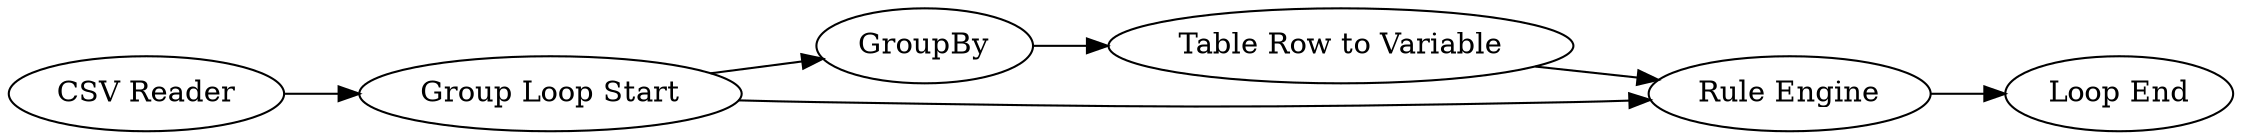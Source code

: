 digraph {
	1 [label="CSV Reader"]
	2 [label="Group Loop Start"]
	3 [label=GroupBy]
	4 [label="Table Row to Variable"]
	5 [label="Loop End"]
	6 [label="Rule Engine"]
	1 -> 2
	2 -> 3
	2 -> 6
	3 -> 4
	4 -> 6
	6 -> 5
	rankdir=LR
}
